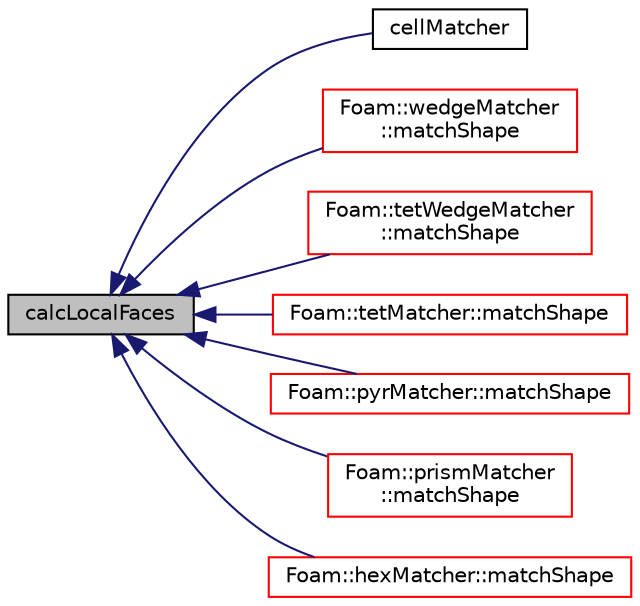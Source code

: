 digraph "calcLocalFaces"
{
  bgcolor="transparent";
  edge [fontname="Helvetica",fontsize="10",labelfontname="Helvetica",labelfontsize="10"];
  node [fontname="Helvetica",fontsize="10",shape=record];
  rankdir="LR";
  Node722 [label="calcLocalFaces",height=0.2,width=0.4,color="black", fillcolor="grey75", style="filled", fontcolor="black"];
  Node722 -> Node723 [dir="back",color="midnightblue",fontsize="10",style="solid",fontname="Helvetica"];
  Node723 [label="cellMatcher",height=0.2,width=0.4,color="black",URL="$a28317.html#aa1860036de0658c9f12854621cdaa273",tooltip="Construct given mesh and shape factors. "];
  Node722 -> Node724 [dir="back",color="midnightblue",fontsize="10",style="solid",fontname="Helvetica"];
  Node724 [label="Foam::wedgeMatcher\l::matchShape",height=0.2,width=0.4,color="red",URL="$a28345.html#a1eba155714e7031777891b5d224b67fc",tooltip="Low level shape recognition. Return true if matches. "];
  Node722 -> Node730 [dir="back",color="midnightblue",fontsize="10",style="solid",fontname="Helvetica"];
  Node730 [label="Foam::tetWedgeMatcher\l::matchShape",height=0.2,width=0.4,color="red",URL="$a28341.html#a1eba155714e7031777891b5d224b67fc",tooltip="Low level shape recognition. Return true if matches. "];
  Node722 -> Node736 [dir="back",color="midnightblue",fontsize="10",style="solid",fontname="Helvetica"];
  Node736 [label="Foam::tetMatcher::matchShape",height=0.2,width=0.4,color="red",URL="$a28337.html#a1eba155714e7031777891b5d224b67fc",tooltip="Low level shape recognition. Return true if matches. "];
  Node722 -> Node743 [dir="back",color="midnightblue",fontsize="10",style="solid",fontname="Helvetica"];
  Node743 [label="Foam::pyrMatcher::matchShape",height=0.2,width=0.4,color="red",URL="$a28333.html#a1eba155714e7031777891b5d224b67fc",tooltip="Low level shape recognition. Return true if matches. "];
  Node722 -> Node749 [dir="back",color="midnightblue",fontsize="10",style="solid",fontname="Helvetica"];
  Node749 [label="Foam::prismMatcher\l::matchShape",height=0.2,width=0.4,color="red",URL="$a28329.html#a1eba155714e7031777891b5d224b67fc",tooltip="Low level shape recognition. Return true if matches. "];
  Node722 -> Node755 [dir="back",color="midnightblue",fontsize="10",style="solid",fontname="Helvetica"];
  Node755 [label="Foam::hexMatcher::matchShape",height=0.2,width=0.4,color="red",URL="$a28325.html#a1eba155714e7031777891b5d224b67fc",tooltip="Low level shape recognition. Return true if matches. "];
}
